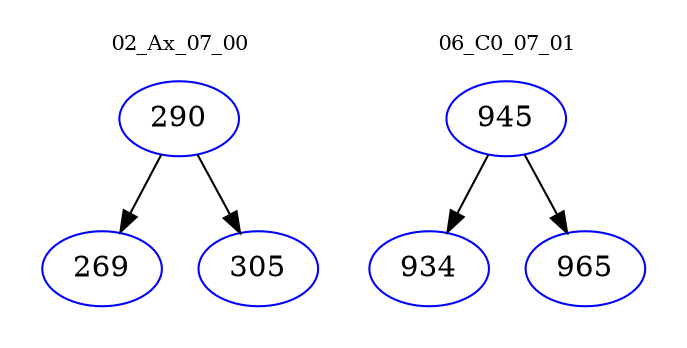digraph{
subgraph cluster_0 {
color = white
label = "02_Ax_07_00";
fontsize=10;
T0_290 [label="290", color="blue"]
T0_290 -> T0_269 [color="black"]
T0_269 [label="269", color="blue"]
T0_290 -> T0_305 [color="black"]
T0_305 [label="305", color="blue"]
}
subgraph cluster_1 {
color = white
label = "06_C0_07_01";
fontsize=10;
T1_945 [label="945", color="blue"]
T1_945 -> T1_934 [color="black"]
T1_934 [label="934", color="blue"]
T1_945 -> T1_965 [color="black"]
T1_965 [label="965", color="blue"]
}
}
